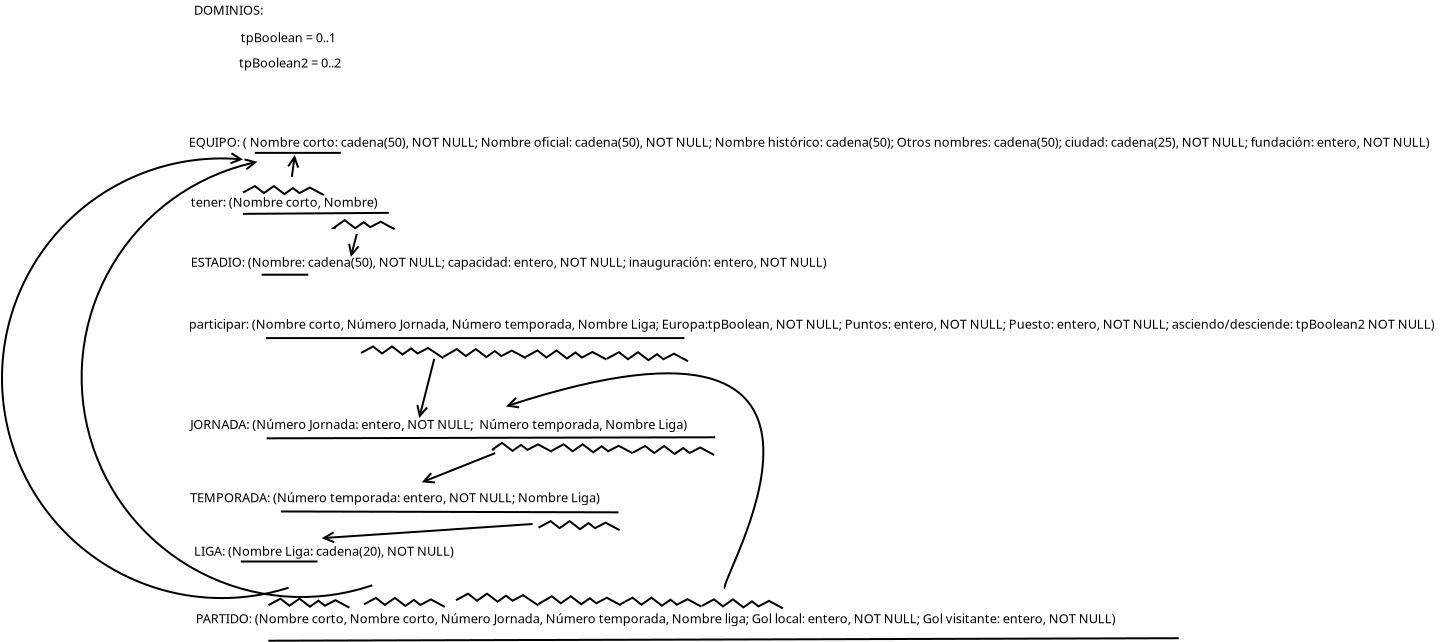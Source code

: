<?xml version="1.0" encoding="UTF-8"?>
<dia:diagram xmlns:dia="http://www.lysator.liu.se/~alla/dia/">
  <dia:layer name="Fondo" visible="true" connectable="true" active="true">
    <dia:object type="Standard - Text" version="1" id="O0">
      <dia:attribute name="obj_pos">
        <dia:point val="28.082,36.929"/>
      </dia:attribute>
      <dia:attribute name="obj_bb">
        <dia:rectangle val="28.082,36.334;28.082,37.081"/>
      </dia:attribute>
      <dia:attribute name="text">
        <dia:composite type="text">
          <dia:attribute name="string">
            <dia:string>##</dia:string>
          </dia:attribute>
          <dia:attribute name="font">
            <dia:font family="sans" style="0" name="Helvetica"/>
          </dia:attribute>
          <dia:attribute name="height">
            <dia:real val="0.8"/>
          </dia:attribute>
          <dia:attribute name="pos">
            <dia:point val="28.082,36.929"/>
          </dia:attribute>
          <dia:attribute name="color">
            <dia:color val="#000000ff"/>
          </dia:attribute>
          <dia:attribute name="alignment">
            <dia:enum val="0"/>
          </dia:attribute>
        </dia:composite>
      </dia:attribute>
      <dia:attribute name="valign">
        <dia:enum val="3"/>
      </dia:attribute>
    </dia:object>
    <dia:object type="Standard - Text" version="1" id="O1">
      <dia:attribute name="obj_pos">
        <dia:point val="11.3,14"/>
      </dia:attribute>
      <dia:attribute name="obj_bb">
        <dia:rectangle val="11.3,13.405;78.993,14.152"/>
      </dia:attribute>
      <dia:attribute name="text">
        <dia:composite type="text">
          <dia:attribute name="string">
            <dia:string>#EQUIPO: ( Nombre corto: cadena(50), NOT NULL; Nombre oficial: cadena(50), NOT NULL; Nombre histórico: cadena(50); Otros nombres: cadena(50); ciudad: cadena(25), NOT NULL; fundación: entero, NOT NULL)#</dia:string>
          </dia:attribute>
          <dia:attribute name="font">
            <dia:font family="sans" style="0" name="Helvetica"/>
          </dia:attribute>
          <dia:attribute name="height">
            <dia:real val="0.8"/>
          </dia:attribute>
          <dia:attribute name="pos">
            <dia:point val="11.3,14"/>
          </dia:attribute>
          <dia:attribute name="color">
            <dia:color val="#000000ff"/>
          </dia:attribute>
          <dia:attribute name="alignment">
            <dia:enum val="0"/>
          </dia:attribute>
        </dia:composite>
      </dia:attribute>
      <dia:attribute name="valign">
        <dia:enum val="3"/>
      </dia:attribute>
    </dia:object>
    <dia:object type="Standard - Line" version="0" id="O2">
      <dia:attribute name="obj_pos">
        <dia:point val="14.6,14.3"/>
      </dia:attribute>
      <dia:attribute name="obj_bb">
        <dia:rectangle val="14.55,14.25;18.95,14.35"/>
      </dia:attribute>
      <dia:attribute name="conn_endpoints">
        <dia:point val="14.6,14.3"/>
        <dia:point val="18.9,14.3"/>
      </dia:attribute>
      <dia:attribute name="numcp">
        <dia:int val="1"/>
      </dia:attribute>
    </dia:object>
    <dia:object type="Standard - Text" version="1" id="O3">
      <dia:attribute name="obj_pos">
        <dia:point val="11.4,17"/>
      </dia:attribute>
      <dia:attribute name="obj_bb">
        <dia:rectangle val="11.4,16.405;21.363,17.152"/>
      </dia:attribute>
      <dia:attribute name="text">
        <dia:composite type="text">
          <dia:attribute name="string">
            <dia:string>#tener: (Nombre corto, Nombre)#</dia:string>
          </dia:attribute>
          <dia:attribute name="font">
            <dia:font family="sans" style="0" name="Helvetica"/>
          </dia:attribute>
          <dia:attribute name="height">
            <dia:real val="0.8"/>
          </dia:attribute>
          <dia:attribute name="pos">
            <dia:point val="11.4,17"/>
          </dia:attribute>
          <dia:attribute name="color">
            <dia:color val="#000000ff"/>
          </dia:attribute>
          <dia:attribute name="alignment">
            <dia:enum val="0"/>
          </dia:attribute>
        </dia:composite>
      </dia:attribute>
      <dia:attribute name="valign">
        <dia:enum val="3"/>
      </dia:attribute>
    </dia:object>
    <dia:object type="Standard - Line" version="0" id="O4">
      <dia:attribute name="obj_pos">
        <dia:point val="14,17.35"/>
      </dia:attribute>
      <dia:attribute name="obj_bb">
        <dia:rectangle val="13.95,17.25;21.35,17.4"/>
      </dia:attribute>
      <dia:attribute name="conn_endpoints">
        <dia:point val="14,17.35"/>
        <dia:point val="21.3,17.3"/>
      </dia:attribute>
      <dia:attribute name="numcp">
        <dia:int val="1"/>
      </dia:attribute>
    </dia:object>
    <dia:object type="Standard - PolyLine" version="0" id="O5">
      <dia:attribute name="obj_pos">
        <dia:point val="14.004,16.286"/>
      </dia:attribute>
      <dia:attribute name="obj_bb">
        <dia:rectangle val="13.936,15.899;18.122,16.479"/>
      </dia:attribute>
      <dia:attribute name="poly_points">
        <dia:point val="14.004,16.286"/>
        <dia:point val="14.604,15.961"/>
        <dia:point val="15.054,16.311"/>
        <dia:point val="15.554,15.961"/>
        <dia:point val="16.079,16.361"/>
        <dia:point val="16.504,16.061"/>
        <dia:point val="16.829,16.311"/>
        <dia:point val="17.354,16.036"/>
        <dia:point val="18.054,16.411"/>
      </dia:attribute>
    </dia:object>
    <dia:object type="Standard - Text" version="1" id="O6">
      <dia:attribute name="obj_pos">
        <dia:point val="11.4,20"/>
      </dia:attribute>
      <dia:attribute name="obj_bb">
        <dia:rectangle val="11.4,19.405;45.94,20.152"/>
      </dia:attribute>
      <dia:attribute name="text">
        <dia:composite type="text">
          <dia:attribute name="string">
            <dia:string>#ESTADIO: (Nombre: cadena(50), NOT NULL; capacidad: entero, NOT NULL; inauguración: entero, NOT NULL)#</dia:string>
          </dia:attribute>
          <dia:attribute name="font">
            <dia:font family="sans" style="0" name="Helvetica"/>
          </dia:attribute>
          <dia:attribute name="height">
            <dia:real val="0.8"/>
          </dia:attribute>
          <dia:attribute name="pos">
            <dia:point val="11.4,20"/>
          </dia:attribute>
          <dia:attribute name="color">
            <dia:color val="#000000ff"/>
          </dia:attribute>
          <dia:attribute name="alignment">
            <dia:enum val="0"/>
          </dia:attribute>
        </dia:composite>
      </dia:attribute>
      <dia:attribute name="valign">
        <dia:enum val="3"/>
      </dia:attribute>
    </dia:object>
    <dia:object type="Standard - PolyLine" version="0" id="O7">
      <dia:attribute name="obj_pos">
        <dia:point val="18.65,18.05"/>
      </dia:attribute>
      <dia:attribute name="obj_bb">
        <dia:rectangle val="18.404,17.605;21.66,18.185"/>
      </dia:attribute>
      <dia:attribute name="poly_points">
        <dia:point val="18.65,18.05"/>
        <dia:point val="18.55,18.05"/>
        <dia:point val="18.593,18.017"/>
        <dia:point val="19.093,17.667"/>
        <dia:point val="19.618,18.067"/>
        <dia:point val="20.043,17.767"/>
        <dia:point val="20.368,18.017"/>
        <dia:point val="20.893,17.742"/>
        <dia:point val="21.593,18.117"/>
      </dia:attribute>
    </dia:object>
    <dia:object type="Standard - Line" version="0" id="O8">
      <dia:attribute name="obj_pos">
        <dia:point val="19.7,18.35"/>
      </dia:attribute>
      <dia:attribute name="obj_bb">
        <dia:rectangle val="19.247,18.289;19.887,19.561"/>
      </dia:attribute>
      <dia:attribute name="conn_endpoints">
        <dia:point val="19.7,18.35"/>
        <dia:point val="19.4,19.5"/>
      </dia:attribute>
      <dia:attribute name="numcp">
        <dia:int val="1"/>
      </dia:attribute>
      <dia:attribute name="end_arrow">
        <dia:enum val="1"/>
      </dia:attribute>
      <dia:attribute name="end_arrow_length">
        <dia:real val="0.5"/>
      </dia:attribute>
      <dia:attribute name="end_arrow_width">
        <dia:real val="0.5"/>
      </dia:attribute>
    </dia:object>
    <dia:object type="Standard - Line" version="0" id="O9">
      <dia:attribute name="obj_pos">
        <dia:point val="16.45,15.5"/>
      </dia:attribute>
      <dia:attribute name="obj_bb">
        <dia:rectangle val="16.183,14.344;16.838,15.556"/>
      </dia:attribute>
      <dia:attribute name="conn_endpoints">
        <dia:point val="16.45,15.5"/>
        <dia:point val="16.6,14.4"/>
      </dia:attribute>
      <dia:attribute name="numcp">
        <dia:int val="1"/>
      </dia:attribute>
      <dia:attribute name="end_arrow">
        <dia:enum val="1"/>
      </dia:attribute>
      <dia:attribute name="end_arrow_length">
        <dia:real val="0.5"/>
      </dia:attribute>
      <dia:attribute name="end_arrow_width">
        <dia:real val="0.5"/>
      </dia:attribute>
    </dia:object>
    <dia:object type="Standard - Text" version="1" id="O10">
      <dia:attribute name="obj_pos">
        <dia:point val="11.3,23.1"/>
      </dia:attribute>
      <dia:attribute name="obj_bb">
        <dia:rectangle val="11.3,22.486;77.944,23.29"/>
      </dia:attribute>
      <dia:attribute name="text">
        <dia:composite type="text">
          <dia:attribute name="string">
            <dia:string>#participar: (Nombre corto, Número Jornada, Número temporada, Nombre Liga; Europa:tpBoolean, NOT NULL; Puntos: entero, NOT NULL; Puesto: entero, NOT NULL; asciendo/desciende: tpBoolean2 NOT NULL)#</dia:string>
          </dia:attribute>
          <dia:attribute name="font">
            <dia:font family="sans" style="0" name="Helvetica"/>
          </dia:attribute>
          <dia:attribute name="height">
            <dia:real val="0.8"/>
          </dia:attribute>
          <dia:attribute name="pos">
            <dia:point val="11.3,23.1"/>
          </dia:attribute>
          <dia:attribute name="color">
            <dia:color val="#000000ff"/>
          </dia:attribute>
          <dia:attribute name="alignment">
            <dia:enum val="0"/>
          </dia:attribute>
        </dia:composite>
      </dia:attribute>
      <dia:attribute name="valign">
        <dia:enum val="3"/>
      </dia:attribute>
    </dia:object>
    <dia:object type="Standard - Line" version="0" id="O11">
      <dia:attribute name="obj_pos">
        <dia:point val="15.152,23.561"/>
      </dia:attribute>
      <dia:attribute name="obj_bb">
        <dia:rectangle val="15.102,23.511;36.129,23.611"/>
      </dia:attribute>
      <dia:attribute name="conn_endpoints">
        <dia:point val="15.152,23.561"/>
        <dia:point val="36.079,23.561"/>
      </dia:attribute>
      <dia:attribute name="numcp">
        <dia:int val="1"/>
      </dia:attribute>
    </dia:object>
    <dia:object type="Standard - PolyLine" version="0" id="O12">
      <dia:attribute name="obj_pos">
        <dia:point val="19.91,24.306"/>
      </dia:attribute>
      <dia:attribute name="obj_bb">
        <dia:rectangle val="19.842,23.919;24.101,24.641"/>
      </dia:attribute>
      <dia:attribute name="poly_points">
        <dia:point val="19.91,24.306"/>
        <dia:point val="20.51,23.981"/>
        <dia:point val="20.96,24.331"/>
        <dia:point val="21.46,23.981"/>
        <dia:point val="21.985,24.381"/>
        <dia:point val="22.41,24.081"/>
        <dia:point val="22.735,24.331"/>
        <dia:point val="23.26,24.056"/>
        <dia:point val="24.031,24.572"/>
      </dia:attribute>
    </dia:object>
    <dia:object type="Standard - PolyLine" version="0" id="O13">
      <dia:attribute name="obj_pos">
        <dia:point val="24.032,24.499"/>
      </dia:attribute>
      <dia:attribute name="obj_bb">
        <dia:rectangle val="23.963,24.049;28.217,24.628"/>
      </dia:attribute>
      <dia:attribute name="poly_points">
        <dia:point val="24.032,24.499"/>
        <dia:point val="24.699,24.111"/>
        <dia:point val="25.149,24.461"/>
        <dia:point val="25.649,24.111"/>
        <dia:point val="26.174,24.511"/>
        <dia:point val="26.599,24.211"/>
        <dia:point val="26.924,24.461"/>
        <dia:point val="27.449,24.186"/>
        <dia:point val="28.149,24.561"/>
      </dia:attribute>
    </dia:object>
    <dia:object type="Standard - PolyLine" version="0" id="O14">
      <dia:attribute name="obj_pos">
        <dia:point val="28.132,24.506"/>
      </dia:attribute>
      <dia:attribute name="obj_bb">
        <dia:rectangle val="28.064,24.12;32.25,24.699"/>
      </dia:attribute>
      <dia:attribute name="poly_points">
        <dia:point val="28.132,24.506"/>
        <dia:point val="28.732,24.181"/>
        <dia:point val="29.182,24.532"/>
        <dia:point val="29.682,24.181"/>
        <dia:point val="30.207,24.581"/>
        <dia:point val="30.632,24.282"/>
        <dia:point val="30.957,24.532"/>
        <dia:point val="31.482,24.256"/>
        <dia:point val="32.182,24.631"/>
      </dia:attribute>
    </dia:object>
    <dia:object type="Standard - PolyLine" version="0" id="O15">
      <dia:attribute name="obj_pos">
        <dia:point val="32.207,24.592"/>
      </dia:attribute>
      <dia:attribute name="obj_bb">
        <dia:rectangle val="32.139,24.205;36.325,24.785"/>
      </dia:attribute>
      <dia:attribute name="poly_points">
        <dia:point val="32.207,24.592"/>
        <dia:point val="32.807,24.267"/>
        <dia:point val="33.257,24.617"/>
        <dia:point val="33.757,24.267"/>
        <dia:point val="34.282,24.667"/>
        <dia:point val="34.707,24.367"/>
        <dia:point val="35.032,24.617"/>
        <dia:point val="35.557,24.342"/>
        <dia:point val="36.257,24.717"/>
      </dia:attribute>
    </dia:object>
    <dia:object type="Standard - Text" version="1" id="O16">
      <dia:attribute name="obj_pos">
        <dia:point val="11.376,28.105"/>
      </dia:attribute>
      <dia:attribute name="obj_bb">
        <dia:rectangle val="11.376,27.491;37.979,28.295"/>
      </dia:attribute>
      <dia:attribute name="text">
        <dia:composite type="text">
          <dia:attribute name="string">
            <dia:string>#JORNADA: (Número Jornada: entero, NOT NULL;  Número temporada, Nombre Liga)#</dia:string>
          </dia:attribute>
          <dia:attribute name="font">
            <dia:font family="sans" style="0" name="Helvetica"/>
          </dia:attribute>
          <dia:attribute name="height">
            <dia:real val="0.8"/>
          </dia:attribute>
          <dia:attribute name="pos">
            <dia:point val="11.376,28.105"/>
          </dia:attribute>
          <dia:attribute name="color">
            <dia:color val="#000000ff"/>
          </dia:attribute>
          <dia:attribute name="alignment">
            <dia:enum val="0"/>
          </dia:attribute>
        </dia:composite>
      </dia:attribute>
      <dia:attribute name="valign">
        <dia:enum val="3"/>
      </dia:attribute>
    </dia:object>
    <dia:object type="Standard - PolyLine" version="0" id="O17">
      <dia:attribute name="obj_pos">
        <dia:point val="26.55,29.177"/>
      </dia:attribute>
      <dia:attribute name="obj_bb">
        <dia:rectangle val="26.43,28.738;29.526,29.318"/>
      </dia:attribute>
      <dia:attribute name="poly_points">
        <dia:point val="26.55,29.177"/>
        <dia:point val="26.529,29.115"/>
        <dia:point val="26.459,29.151"/>
        <dia:point val="26.959,28.8"/>
        <dia:point val="27.484,29.201"/>
        <dia:point val="27.909,28.901"/>
        <dia:point val="28.234,29.151"/>
        <dia:point val="28.759,28.875"/>
        <dia:point val="29.459,29.25"/>
      </dia:attribute>
    </dia:object>
    <dia:object type="Standard - PolyLine" version="0" id="O18">
      <dia:attribute name="obj_pos">
        <dia:point val="29.442,29.196"/>
      </dia:attribute>
      <dia:attribute name="obj_bb">
        <dia:rectangle val="29.374,28.809;33.559,29.389"/>
      </dia:attribute>
      <dia:attribute name="poly_points">
        <dia:point val="29.442,29.196"/>
        <dia:point val="30.041,28.871"/>
        <dia:point val="30.491,29.221"/>
        <dia:point val="30.991,28.871"/>
        <dia:point val="31.517,29.271"/>
        <dia:point val="31.942,28.971"/>
        <dia:point val="32.267,29.221"/>
        <dia:point val="32.791,28.946"/>
        <dia:point val="33.492,29.321"/>
      </dia:attribute>
    </dia:object>
    <dia:object type="Standard - PolyLine" version="0" id="O19">
      <dia:attribute name="obj_pos">
        <dia:point val="33.516,29.282"/>
      </dia:attribute>
      <dia:attribute name="obj_bb">
        <dia:rectangle val="33.449,28.895;37.634,29.474"/>
      </dia:attribute>
      <dia:attribute name="poly_points">
        <dia:point val="33.516,29.282"/>
        <dia:point val="34.116,28.957"/>
        <dia:point val="34.566,29.307"/>
        <dia:point val="35.066,28.957"/>
        <dia:point val="35.591,29.357"/>
        <dia:point val="36.016,29.057"/>
        <dia:point val="36.341,29.307"/>
        <dia:point val="36.866,29.032"/>
        <dia:point val="37.566,29.407"/>
      </dia:attribute>
    </dia:object>
    <dia:object type="Standard - Line" version="0" id="O20">
      <dia:attribute name="obj_pos">
        <dia:point val="15.19,28.573"/>
      </dia:attribute>
      <dia:attribute name="obj_bb">
        <dia:rectangle val="15.14,28.471;37.669,28.623"/>
      </dia:attribute>
      <dia:attribute name="conn_endpoints">
        <dia:point val="15.19,28.573"/>
        <dia:point val="37.619,28.521"/>
      </dia:attribute>
      <dia:attribute name="numcp">
        <dia:int val="1"/>
      </dia:attribute>
    </dia:object>
    <dia:object type="Standard - Line" version="0" id="O21">
      <dia:attribute name="obj_pos">
        <dia:point val="23.57,24.602"/>
      </dia:attribute>
      <dia:attribute name="obj_bb">
        <dia:rectangle val="22.662,24.541;23.631,27.623"/>
      </dia:attribute>
      <dia:attribute name="conn_endpoints">
        <dia:point val="23.57,24.602"/>
        <dia:point val="22.82,27.562"/>
      </dia:attribute>
      <dia:attribute name="numcp">
        <dia:int val="1"/>
      </dia:attribute>
      <dia:attribute name="end_arrow">
        <dia:enum val="1"/>
      </dia:attribute>
      <dia:attribute name="end_arrow_length">
        <dia:real val="0.5"/>
      </dia:attribute>
      <dia:attribute name="end_arrow_width">
        <dia:real val="0.5"/>
      </dia:attribute>
    </dia:object>
    <dia:object type="Standard - Text" version="1" id="O22">
      <dia:attribute name="obj_pos">
        <dia:point val="11.356,31.773"/>
      </dia:attribute>
      <dia:attribute name="obj_bb">
        <dia:rectangle val="11.356,31.159;33.212,31.962"/>
      </dia:attribute>
      <dia:attribute name="text">
        <dia:composite type="text">
          <dia:attribute name="string">
            <dia:string>#TEMPORADA: (Número temporada: entero, NOT NULL; Nombre Liga)#</dia:string>
          </dia:attribute>
          <dia:attribute name="font">
            <dia:font family="sans" style="0" name="Helvetica"/>
          </dia:attribute>
          <dia:attribute name="height">
            <dia:real val="0.8"/>
          </dia:attribute>
          <dia:attribute name="pos">
            <dia:point val="11.356,31.773"/>
          </dia:attribute>
          <dia:attribute name="color">
            <dia:color val="#000000ff"/>
          </dia:attribute>
          <dia:attribute name="alignment">
            <dia:enum val="0"/>
          </dia:attribute>
        </dia:composite>
      </dia:attribute>
      <dia:attribute name="valign">
        <dia:enum val="3"/>
      </dia:attribute>
    </dia:object>
    <dia:object type="Standard - Line" version="0" id="O23">
      <dia:attribute name="obj_pos">
        <dia:point val="15.9,32.231"/>
      </dia:attribute>
      <dia:attribute name="obj_bb">
        <dia:rectangle val="15.85,32.181;32.834,32.323"/>
      </dia:attribute>
      <dia:attribute name="conn_endpoints">
        <dia:point val="15.9,32.231"/>
        <dia:point val="32.783,32.273"/>
      </dia:attribute>
      <dia:attribute name="numcp">
        <dia:int val="1"/>
      </dia:attribute>
    </dia:object>
    <dia:object type="Standard - PolyLine" version="0" id="O24">
      <dia:attribute name="obj_pos">
        <dia:point val="28.787,33.039"/>
      </dia:attribute>
      <dia:attribute name="obj_bb">
        <dia:rectangle val="28.719,32.652;32.904,33.232"/>
      </dia:attribute>
      <dia:attribute name="poly_points">
        <dia:point val="28.787,33.039"/>
        <dia:point val="29.387,32.714"/>
        <dia:point val="29.837,33.064"/>
        <dia:point val="30.337,32.714"/>
        <dia:point val="30.862,33.114"/>
        <dia:point val="31.287,32.814"/>
        <dia:point val="31.612,33.064"/>
        <dia:point val="32.137,32.789"/>
        <dia:point val="32.837,33.164"/>
      </dia:attribute>
    </dia:object>
    <dia:object type="Standard - Line" version="0" id="O25">
      <dia:attribute name="obj_pos">
        <dia:point val="26.614,29.313"/>
      </dia:attribute>
      <dia:attribute name="obj_bb">
        <dia:rectangle val="22.88,29.248;26.679,30.843"/>
      </dia:attribute>
      <dia:attribute name="conn_endpoints">
        <dia:point val="26.614,29.313"/>
        <dia:point val="22.945,30.772"/>
      </dia:attribute>
      <dia:attribute name="numcp">
        <dia:int val="1"/>
      </dia:attribute>
      <dia:attribute name="end_arrow">
        <dia:enum val="1"/>
      </dia:attribute>
      <dia:attribute name="end_arrow_length">
        <dia:real val="0.5"/>
      </dia:attribute>
      <dia:attribute name="end_arrow_width">
        <dia:real val="0.5"/>
      </dia:attribute>
    </dia:object>
    <dia:object type="Standard - Line" version="0" id="O26">
      <dia:attribute name="obj_pos">
        <dia:point val="14.941,20.392"/>
      </dia:attribute>
      <dia:attribute name="obj_bb">
        <dia:rectangle val="14.891,20.342;17.326,20.442"/>
      </dia:attribute>
      <dia:attribute name="conn_endpoints">
        <dia:point val="14.941,20.392"/>
        <dia:point val="17.276,20.392"/>
      </dia:attribute>
      <dia:attribute name="numcp">
        <dia:int val="1"/>
      </dia:attribute>
    </dia:object>
    <dia:object type="Standard - Text" version="1" id="O27">
      <dia:attribute name="obj_pos">
        <dia:point val="11.564,34.441"/>
      </dia:attribute>
      <dia:attribute name="obj_bb">
        <dia:rectangle val="11.564,33.846;25.757,34.593"/>
      </dia:attribute>
      <dia:attribute name="text">
        <dia:composite type="text">
          <dia:attribute name="string">
            <dia:string>#LIGA: (Nombre Liga: cadena(20), NOT NULL)#</dia:string>
          </dia:attribute>
          <dia:attribute name="font">
            <dia:font family="sans" style="0" name="Helvetica"/>
          </dia:attribute>
          <dia:attribute name="height">
            <dia:real val="0.8"/>
          </dia:attribute>
          <dia:attribute name="pos">
            <dia:point val="11.564,34.441"/>
          </dia:attribute>
          <dia:attribute name="color">
            <dia:color val="#000000ff"/>
          </dia:attribute>
          <dia:attribute name="alignment">
            <dia:enum val="0"/>
          </dia:attribute>
        </dia:composite>
      </dia:attribute>
      <dia:attribute name="valign">
        <dia:enum val="3"/>
      </dia:attribute>
    </dia:object>
    <dia:object type="Standard - Line" version="0" id="O28">
      <dia:attribute name="obj_pos">
        <dia:point val="13.899,34.732"/>
      </dia:attribute>
      <dia:attribute name="obj_bb">
        <dia:rectangle val="13.849,34.682;17.784,34.782"/>
      </dia:attribute>
      <dia:attribute name="conn_endpoints">
        <dia:point val="13.899,34.732"/>
        <dia:point val="17.734,34.732"/>
      </dia:attribute>
      <dia:attribute name="numcp">
        <dia:int val="1"/>
      </dia:attribute>
    </dia:object>
    <dia:object type="Standard - Line" version="0" id="O29">
      <dia:attribute name="obj_pos">
        <dia:point val="28.49,32.856"/>
      </dia:attribute>
      <dia:attribute name="obj_bb">
        <dia:rectangle val="17.889,32.803;28.543,33.851"/>
      </dia:attribute>
      <dia:attribute name="conn_endpoints">
        <dia:point val="28.49,32.856"/>
        <dia:point val="17.943,33.565"/>
      </dia:attribute>
      <dia:attribute name="numcp">
        <dia:int val="1"/>
      </dia:attribute>
      <dia:attribute name="end_arrow">
        <dia:enum val="1"/>
      </dia:attribute>
      <dia:attribute name="end_arrow_length">
        <dia:real val="0.5"/>
      </dia:attribute>
      <dia:attribute name="end_arrow_width">
        <dia:real val="0.5"/>
      </dia:attribute>
    </dia:object>
    <dia:object type="Standard - Text" version="1" id="O30">
      <dia:attribute name="obj_pos">
        <dia:point val="11.648,37.817"/>
      </dia:attribute>
      <dia:attribute name="obj_bb">
        <dia:rectangle val="11.648,37.203;61.011,38.007"/>
      </dia:attribute>
      <dia:attribute name="text">
        <dia:composite type="text">
          <dia:attribute name="string">
            <dia:string>#PARTIDO: (Nombre corto, Nombre corto, Número Jornada, Número temporada, Nombre liga; Gol local: entero, NOT NULL; Gol visitante: entero, NOT NULL)#</dia:string>
          </dia:attribute>
          <dia:attribute name="font">
            <dia:font family="sans" style="0" name="Helvetica"/>
          </dia:attribute>
          <dia:attribute name="height">
            <dia:real val="0.8"/>
          </dia:attribute>
          <dia:attribute name="pos">
            <dia:point val="11.648,37.817"/>
          </dia:attribute>
          <dia:attribute name="color">
            <dia:color val="#000000ff"/>
          </dia:attribute>
          <dia:attribute name="alignment">
            <dia:enum val="0"/>
          </dia:attribute>
        </dia:composite>
      </dia:attribute>
      <dia:attribute name="valign">
        <dia:enum val="3"/>
      </dia:attribute>
    </dia:object>
    <dia:object type="Standard - Line" version="0" id="O31">
      <dia:attribute name="obj_pos">
        <dia:point val="15.275,38.693"/>
      </dia:attribute>
      <dia:attribute name="obj_bb">
        <dia:rectangle val="15.225,38.517;60.847,38.743"/>
      </dia:attribute>
      <dia:attribute name="conn_endpoints">
        <dia:point val="15.275,38.693"/>
        <dia:point val="60.797,38.568"/>
      </dia:attribute>
      <dia:attribute name="numcp">
        <dia:int val="1"/>
      </dia:attribute>
    </dia:object>
    <dia:object type="Standard - PolyLine" version="0" id="O32">
      <dia:attribute name="obj_pos">
        <dia:point val="24.66,36.666"/>
      </dia:attribute>
      <dia:attribute name="obj_bb">
        <dia:rectangle val="24.592,36.279;28.85,37.001"/>
      </dia:attribute>
      <dia:attribute name="poly_points">
        <dia:point val="24.66,36.666"/>
        <dia:point val="25.26,36.341"/>
        <dia:point val="25.71,36.691"/>
        <dia:point val="26.21,36.341"/>
        <dia:point val="26.735,36.741"/>
        <dia:point val="27.16,36.441"/>
        <dia:point val="27.485,36.691"/>
        <dia:point val="28.01,36.416"/>
        <dia:point val="28.781,36.931"/>
      </dia:attribute>
    </dia:object>
    <dia:object type="Standard - PolyLine" version="0" id="O33">
      <dia:attribute name="obj_pos">
        <dia:point val="28.781,36.858"/>
      </dia:attribute>
      <dia:attribute name="obj_bb">
        <dia:rectangle val="28.713,36.408;32.967,36.988"/>
      </dia:attribute>
      <dia:attribute name="poly_points">
        <dia:point val="28.781,36.858"/>
        <dia:point val="29.449,36.47"/>
        <dia:point val="29.899,36.82"/>
        <dia:point val="30.399,36.47"/>
        <dia:point val="30.924,36.87"/>
        <dia:point val="31.349,36.57"/>
        <dia:point val="31.674,36.82"/>
        <dia:point val="32.199,36.545"/>
        <dia:point val="32.899,36.92"/>
      </dia:attribute>
    </dia:object>
    <dia:object type="Standard - PolyLine" version="0" id="O34">
      <dia:attribute name="obj_pos">
        <dia:point val="32.882,36.866"/>
      </dia:attribute>
      <dia:attribute name="obj_bb">
        <dia:rectangle val="32.814,36.479;37.0,37.059"/>
      </dia:attribute>
      <dia:attribute name="poly_points">
        <dia:point val="32.882,36.866"/>
        <dia:point val="33.482,36.541"/>
        <dia:point val="33.932,36.891"/>
        <dia:point val="34.432,36.541"/>
        <dia:point val="34.957,36.941"/>
        <dia:point val="35.382,36.641"/>
        <dia:point val="35.707,36.891"/>
        <dia:point val="36.232,36.616"/>
        <dia:point val="36.932,36.991"/>
      </dia:attribute>
    </dia:object>
    <dia:object type="Standard - PolyLine" version="0" id="O35">
      <dia:attribute name="obj_pos">
        <dia:point val="36.957,36.951"/>
      </dia:attribute>
      <dia:attribute name="obj_bb">
        <dia:rectangle val="36.889,36.565;41.075,37.144"/>
      </dia:attribute>
      <dia:attribute name="poly_points">
        <dia:point val="36.957,36.951"/>
        <dia:point val="37.557,36.626"/>
        <dia:point val="38.007,36.976"/>
        <dia:point val="38.507,36.626"/>
        <dia:point val="39.032,37.026"/>
        <dia:point val="39.457,36.726"/>
        <dia:point val="39.782,36.976"/>
        <dia:point val="40.307,36.701"/>
        <dia:point val="41.007,37.076"/>
      </dia:attribute>
    </dia:object>
    <dia:object type="Standard - BezierLine" version="0" id="O36">
      <dia:attribute name="obj_pos">
        <dia:point val="38.119,36.066"/>
      </dia:attribute>
      <dia:attribute name="obj_bb">
        <dia:rectangle val="27.156,25.273;40.077,36.116"/>
      </dia:attribute>
      <dia:attribute name="bez_points">
        <dia:point val="38.119,36.066"/>
        <dia:point val="37.524,36.066"/>
        <dia:point val="47.374,20.392"/>
        <dia:point val="27.156,26.978"/>
      </dia:attribute>
      <dia:attribute name="corner_types">
        <dia:enum val="0"/>
        <dia:enum val="0"/>
      </dia:attribute>
      <dia:attribute name="end_arrow">
        <dia:enum val="1"/>
      </dia:attribute>
      <dia:attribute name="end_arrow_length">
        <dia:real val="0.5"/>
      </dia:attribute>
      <dia:attribute name="end_arrow_width">
        <dia:real val="0.5"/>
      </dia:attribute>
    </dia:object>
    <dia:object type="Standard - PolyLine" version="0" id="O37">
      <dia:attribute name="obj_pos">
        <dia:point val="15.28,36.916"/>
      </dia:attribute>
      <dia:attribute name="obj_bb">
        <dia:rectangle val="15.212,36.529;19.398,37.109"/>
      </dia:attribute>
      <dia:attribute name="poly_points">
        <dia:point val="15.28,36.916"/>
        <dia:point val="15.88,36.591"/>
        <dia:point val="16.33,36.941"/>
        <dia:point val="16.83,36.591"/>
        <dia:point val="17.355,36.991"/>
        <dia:point val="17.78,36.691"/>
        <dia:point val="18.105,36.941"/>
        <dia:point val="18.63,36.666"/>
        <dia:point val="19.33,37.041"/>
      </dia:attribute>
    </dia:object>
    <dia:object type="Standard - PolyLine" version="0" id="O38">
      <dia:attribute name="obj_pos">
        <dia:point val="20.053,36.878"/>
      </dia:attribute>
      <dia:attribute name="obj_bb">
        <dia:rectangle val="19.985,36.492;24.171,37.071"/>
      </dia:attribute>
      <dia:attribute name="poly_points">
        <dia:point val="20.053,36.878"/>
        <dia:point val="20.653,36.553"/>
        <dia:point val="21.103,36.903"/>
        <dia:point val="21.603,36.553"/>
        <dia:point val="22.128,36.953"/>
        <dia:point val="22.553,36.653"/>
        <dia:point val="22.878,36.903"/>
        <dia:point val="23.403,36.628"/>
        <dia:point val="24.103,37.003"/>
      </dia:attribute>
    </dia:object>
    <dia:object type="Standard - Arc" version="0" id="O39">
      <dia:attribute name="obj_pos">
        <dia:point val="16.287,36.042"/>
      </dia:attribute>
      <dia:attribute name="obj_bb">
        <dia:rectangle val="1.909,14.236;16.342,36.61"/>
      </dia:attribute>
      <dia:attribute name="conn_endpoints">
        <dia:point val="16.287,36.042"/>
        <dia:point val="14.014,14.63"/>
      </dia:attribute>
      <dia:attribute name="curve_distance">
        <dia:real val="-13.204"/>
      </dia:attribute>
      <dia:attribute name="end_arrow">
        <dia:enum val="1"/>
      </dia:attribute>
      <dia:attribute name="end_arrow_length">
        <dia:real val="0.5"/>
      </dia:attribute>
      <dia:attribute name="end_arrow_width">
        <dia:real val="0.5"/>
      </dia:attribute>
    </dia:object>
    <dia:object type="Standard - Arc" version="0" id="O40">
      <dia:attribute name="obj_pos">
        <dia:point val="20.474,35.922"/>
      </dia:attribute>
      <dia:attribute name="obj_bb">
        <dia:rectangle val="5.89,14.557;20.535,36.559"/>
      </dia:attribute>
      <dia:attribute name="conn_endpoints">
        <dia:point val="20.474,35.922"/>
        <dia:point val="14.732,14.749"/>
      </dia:attribute>
      <dia:attribute name="curve_distance">
        <dia:real val="-11.687"/>
      </dia:attribute>
      <dia:attribute name="end_arrow">
        <dia:enum val="1"/>
      </dia:attribute>
      <dia:attribute name="end_arrow_length">
        <dia:real val="0.5"/>
      </dia:attribute>
      <dia:attribute name="end_arrow_width">
        <dia:real val="0.5"/>
      </dia:attribute>
    </dia:object>
    <dia:object type="Standard - Text" version="1" id="O41">
      <dia:attribute name="obj_pos">
        <dia:point val="11.562,7.392"/>
      </dia:attribute>
      <dia:attribute name="obj_bb">
        <dia:rectangle val="11.562,6.779;15.118,7.582"/>
      </dia:attribute>
      <dia:attribute name="text">
        <dia:composite type="text">
          <dia:attribute name="string">
            <dia:string>#DOMINIOS:#</dia:string>
          </dia:attribute>
          <dia:attribute name="font">
            <dia:font family="sans" style="0" name="Helvetica"/>
          </dia:attribute>
          <dia:attribute name="height">
            <dia:real val="0.8"/>
          </dia:attribute>
          <dia:attribute name="pos">
            <dia:point val="11.562,7.392"/>
          </dia:attribute>
          <dia:attribute name="color">
            <dia:color val="#000000ff"/>
          </dia:attribute>
          <dia:attribute name="alignment">
            <dia:enum val="0"/>
          </dia:attribute>
        </dia:composite>
      </dia:attribute>
      <dia:attribute name="valign">
        <dia:enum val="3"/>
      </dia:attribute>
    </dia:object>
    <dia:object type="Standard - Text" version="1" id="O42">
      <dia:attribute name="obj_pos">
        <dia:point val="13.895,8.768"/>
      </dia:attribute>
      <dia:attribute name="obj_bb">
        <dia:rectangle val="13.895,8.154;19.328,8.958"/>
      </dia:attribute>
      <dia:attribute name="text">
        <dia:composite type="text">
          <dia:attribute name="string">
            <dia:string>#tpBoolean = 0..1#</dia:string>
          </dia:attribute>
          <dia:attribute name="font">
            <dia:font family="sans" style="0" name="Helvetica"/>
          </dia:attribute>
          <dia:attribute name="height">
            <dia:real val="0.8"/>
          </dia:attribute>
          <dia:attribute name="pos">
            <dia:point val="13.895,8.768"/>
          </dia:attribute>
          <dia:attribute name="color">
            <dia:color val="#000000ff"/>
          </dia:attribute>
          <dia:attribute name="alignment">
            <dia:enum val="0"/>
          </dia:attribute>
        </dia:composite>
      </dia:attribute>
      <dia:attribute name="valign">
        <dia:enum val="3"/>
      </dia:attribute>
    </dia:object>
    <dia:object type="Standard - Text" version="1" id="O43">
      <dia:attribute name="obj_pos">
        <dia:point val="13.805,10.027"/>
      </dia:attribute>
      <dia:attribute name="obj_bb">
        <dia:rectangle val="13.805,9.413;19.646,10.217"/>
      </dia:attribute>
      <dia:attribute name="text">
        <dia:composite type="text">
          <dia:attribute name="string">
            <dia:string>#tpBoolean2 = 0..2#</dia:string>
          </dia:attribute>
          <dia:attribute name="font">
            <dia:font family="sans" style="0" name="Helvetica"/>
          </dia:attribute>
          <dia:attribute name="height">
            <dia:real val="0.8"/>
          </dia:attribute>
          <dia:attribute name="pos">
            <dia:point val="13.805,10.027"/>
          </dia:attribute>
          <dia:attribute name="color">
            <dia:color val="#000000ff"/>
          </dia:attribute>
          <dia:attribute name="alignment">
            <dia:enum val="0"/>
          </dia:attribute>
        </dia:composite>
      </dia:attribute>
      <dia:attribute name="valign">
        <dia:enum val="3"/>
      </dia:attribute>
    </dia:object>
  </dia:layer>
</dia:diagram>
